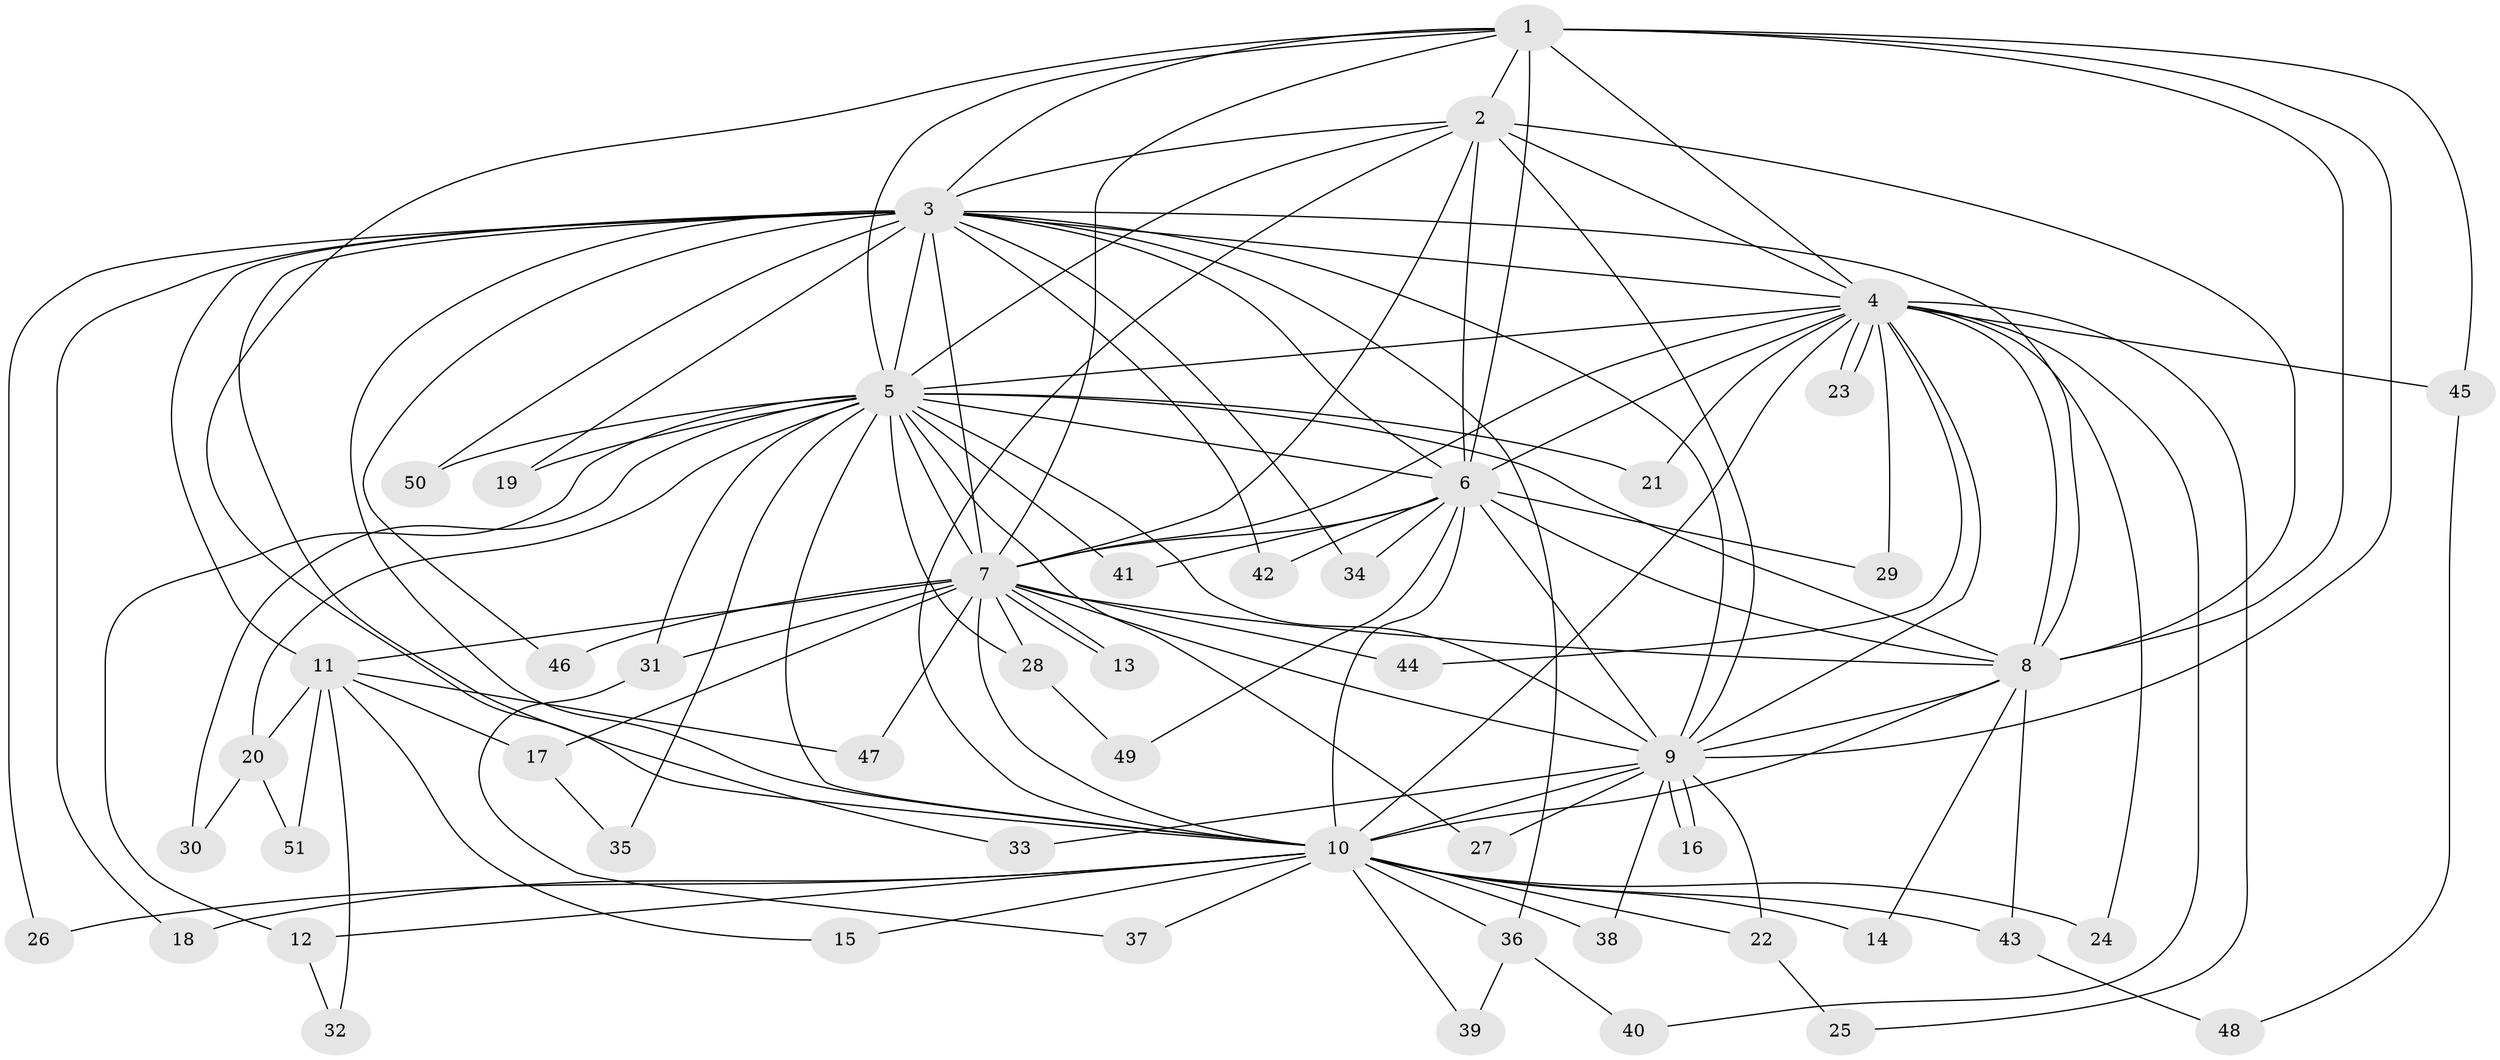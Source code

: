 // Generated by graph-tools (version 1.1) at 2025/43/03/09/25 04:43:13]
// undirected, 51 vertices, 127 edges
graph export_dot {
graph [start="1"]
  node [color=gray90,style=filled];
  1;
  2;
  3;
  4;
  5;
  6;
  7;
  8;
  9;
  10;
  11;
  12;
  13;
  14;
  15;
  16;
  17;
  18;
  19;
  20;
  21;
  22;
  23;
  24;
  25;
  26;
  27;
  28;
  29;
  30;
  31;
  32;
  33;
  34;
  35;
  36;
  37;
  38;
  39;
  40;
  41;
  42;
  43;
  44;
  45;
  46;
  47;
  48;
  49;
  50;
  51;
  1 -- 2;
  1 -- 3;
  1 -- 4;
  1 -- 5;
  1 -- 6;
  1 -- 7;
  1 -- 8;
  1 -- 9;
  1 -- 10;
  1 -- 45;
  2 -- 3;
  2 -- 4;
  2 -- 5;
  2 -- 6;
  2 -- 7;
  2 -- 8;
  2 -- 9;
  2 -- 10;
  3 -- 4;
  3 -- 5;
  3 -- 6;
  3 -- 7;
  3 -- 8;
  3 -- 9;
  3 -- 10;
  3 -- 11;
  3 -- 18;
  3 -- 19;
  3 -- 26;
  3 -- 33;
  3 -- 34;
  3 -- 36;
  3 -- 42;
  3 -- 46;
  3 -- 50;
  4 -- 5;
  4 -- 6;
  4 -- 7;
  4 -- 8;
  4 -- 9;
  4 -- 10;
  4 -- 21;
  4 -- 23;
  4 -- 23;
  4 -- 24;
  4 -- 25;
  4 -- 29;
  4 -- 40;
  4 -- 44;
  4 -- 45;
  5 -- 6;
  5 -- 7;
  5 -- 8;
  5 -- 9;
  5 -- 10;
  5 -- 12;
  5 -- 19;
  5 -- 20;
  5 -- 21;
  5 -- 27;
  5 -- 28;
  5 -- 30;
  5 -- 31;
  5 -- 35;
  5 -- 41;
  5 -- 50;
  6 -- 7;
  6 -- 8;
  6 -- 9;
  6 -- 10;
  6 -- 29;
  6 -- 34;
  6 -- 41;
  6 -- 42;
  6 -- 49;
  7 -- 8;
  7 -- 9;
  7 -- 10;
  7 -- 11;
  7 -- 13;
  7 -- 13;
  7 -- 17;
  7 -- 28;
  7 -- 31;
  7 -- 44;
  7 -- 46;
  7 -- 47;
  8 -- 9;
  8 -- 10;
  8 -- 14;
  8 -- 43;
  9 -- 10;
  9 -- 16;
  9 -- 16;
  9 -- 22;
  9 -- 27;
  9 -- 33;
  9 -- 38;
  10 -- 12;
  10 -- 14;
  10 -- 15;
  10 -- 18;
  10 -- 22;
  10 -- 24;
  10 -- 26;
  10 -- 36;
  10 -- 37;
  10 -- 38;
  10 -- 39;
  10 -- 43;
  11 -- 15;
  11 -- 17;
  11 -- 20;
  11 -- 32;
  11 -- 47;
  11 -- 51;
  12 -- 32;
  17 -- 35;
  20 -- 30;
  20 -- 51;
  22 -- 25;
  28 -- 49;
  31 -- 37;
  36 -- 39;
  36 -- 40;
  43 -- 48;
  45 -- 48;
}

